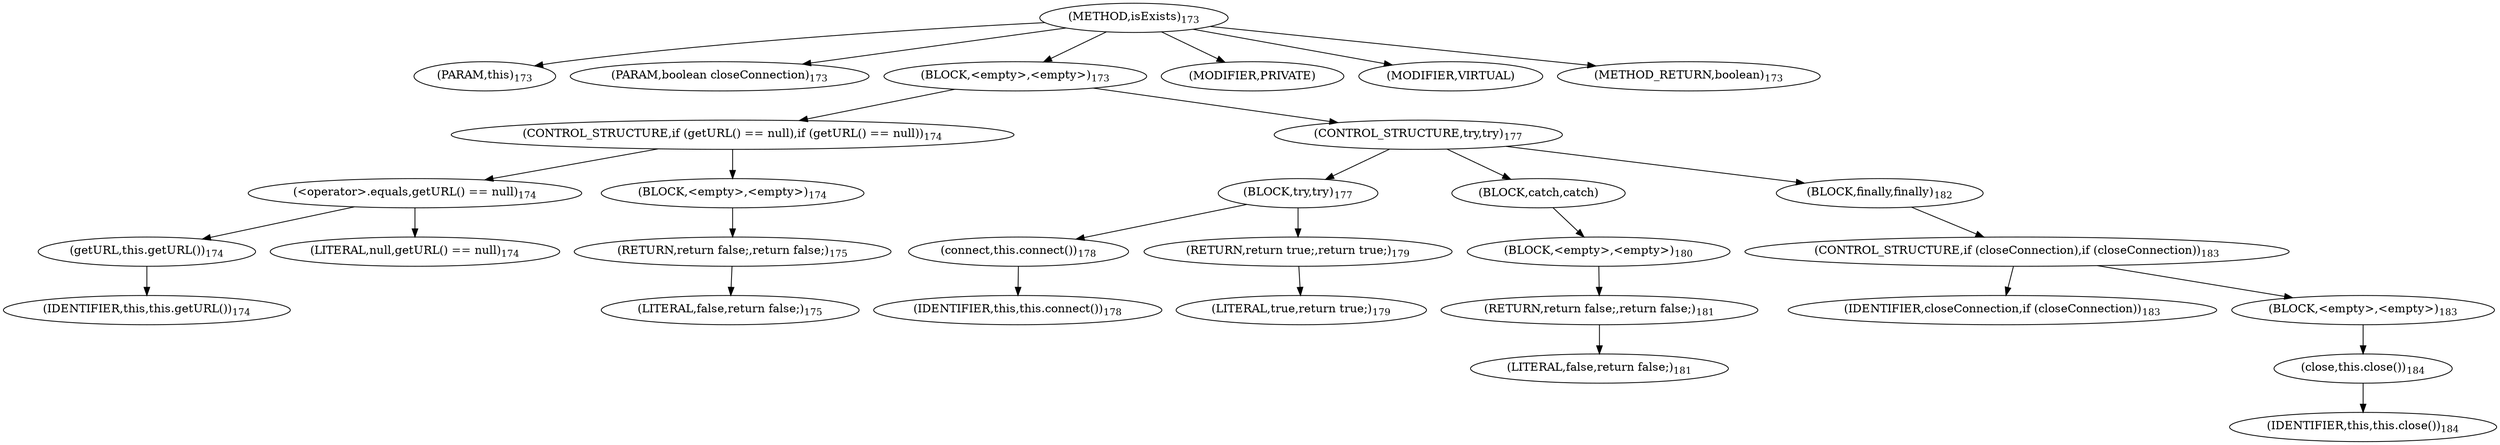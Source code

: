 digraph "isExists" {  
"248" [label = <(METHOD,isExists)<SUB>173</SUB>> ]
"31" [label = <(PARAM,this)<SUB>173</SUB>> ]
"249" [label = <(PARAM,boolean closeConnection)<SUB>173</SUB>> ]
"250" [label = <(BLOCK,&lt;empty&gt;,&lt;empty&gt;)<SUB>173</SUB>> ]
"251" [label = <(CONTROL_STRUCTURE,if (getURL() == null),if (getURL() == null))<SUB>174</SUB>> ]
"252" [label = <(&lt;operator&gt;.equals,getURL() == null)<SUB>174</SUB>> ]
"253" [label = <(getURL,this.getURL())<SUB>174</SUB>> ]
"30" [label = <(IDENTIFIER,this,this.getURL())<SUB>174</SUB>> ]
"254" [label = <(LITERAL,null,getURL() == null)<SUB>174</SUB>> ]
"255" [label = <(BLOCK,&lt;empty&gt;,&lt;empty&gt;)<SUB>174</SUB>> ]
"256" [label = <(RETURN,return false;,return false;)<SUB>175</SUB>> ]
"257" [label = <(LITERAL,false,return false;)<SUB>175</SUB>> ]
"258" [label = <(CONTROL_STRUCTURE,try,try)<SUB>177</SUB>> ]
"259" [label = <(BLOCK,try,try)<SUB>177</SUB>> ]
"260" [label = <(connect,this.connect())<SUB>178</SUB>> ]
"32" [label = <(IDENTIFIER,this,this.connect())<SUB>178</SUB>> ]
"261" [label = <(RETURN,return true;,return true;)<SUB>179</SUB>> ]
"262" [label = <(LITERAL,true,return true;)<SUB>179</SUB>> ]
"263" [label = <(BLOCK,catch,catch)> ]
"264" [label = <(BLOCK,&lt;empty&gt;,&lt;empty&gt;)<SUB>180</SUB>> ]
"265" [label = <(RETURN,return false;,return false;)<SUB>181</SUB>> ]
"266" [label = <(LITERAL,false,return false;)<SUB>181</SUB>> ]
"267" [label = <(BLOCK,finally,finally)<SUB>182</SUB>> ]
"268" [label = <(CONTROL_STRUCTURE,if (closeConnection),if (closeConnection))<SUB>183</SUB>> ]
"269" [label = <(IDENTIFIER,closeConnection,if (closeConnection))<SUB>183</SUB>> ]
"270" [label = <(BLOCK,&lt;empty&gt;,&lt;empty&gt;)<SUB>183</SUB>> ]
"271" [label = <(close,this.close())<SUB>184</SUB>> ]
"33" [label = <(IDENTIFIER,this,this.close())<SUB>184</SUB>> ]
"272" [label = <(MODIFIER,PRIVATE)> ]
"273" [label = <(MODIFIER,VIRTUAL)> ]
"274" [label = <(METHOD_RETURN,boolean)<SUB>173</SUB>> ]
  "248" -> "31" 
  "248" -> "249" 
  "248" -> "250" 
  "248" -> "272" 
  "248" -> "273" 
  "248" -> "274" 
  "250" -> "251" 
  "250" -> "258" 
  "251" -> "252" 
  "251" -> "255" 
  "252" -> "253" 
  "252" -> "254" 
  "253" -> "30" 
  "255" -> "256" 
  "256" -> "257" 
  "258" -> "259" 
  "258" -> "263" 
  "258" -> "267" 
  "259" -> "260" 
  "259" -> "261" 
  "260" -> "32" 
  "261" -> "262" 
  "263" -> "264" 
  "264" -> "265" 
  "265" -> "266" 
  "267" -> "268" 
  "268" -> "269" 
  "268" -> "270" 
  "270" -> "271" 
  "271" -> "33" 
}
